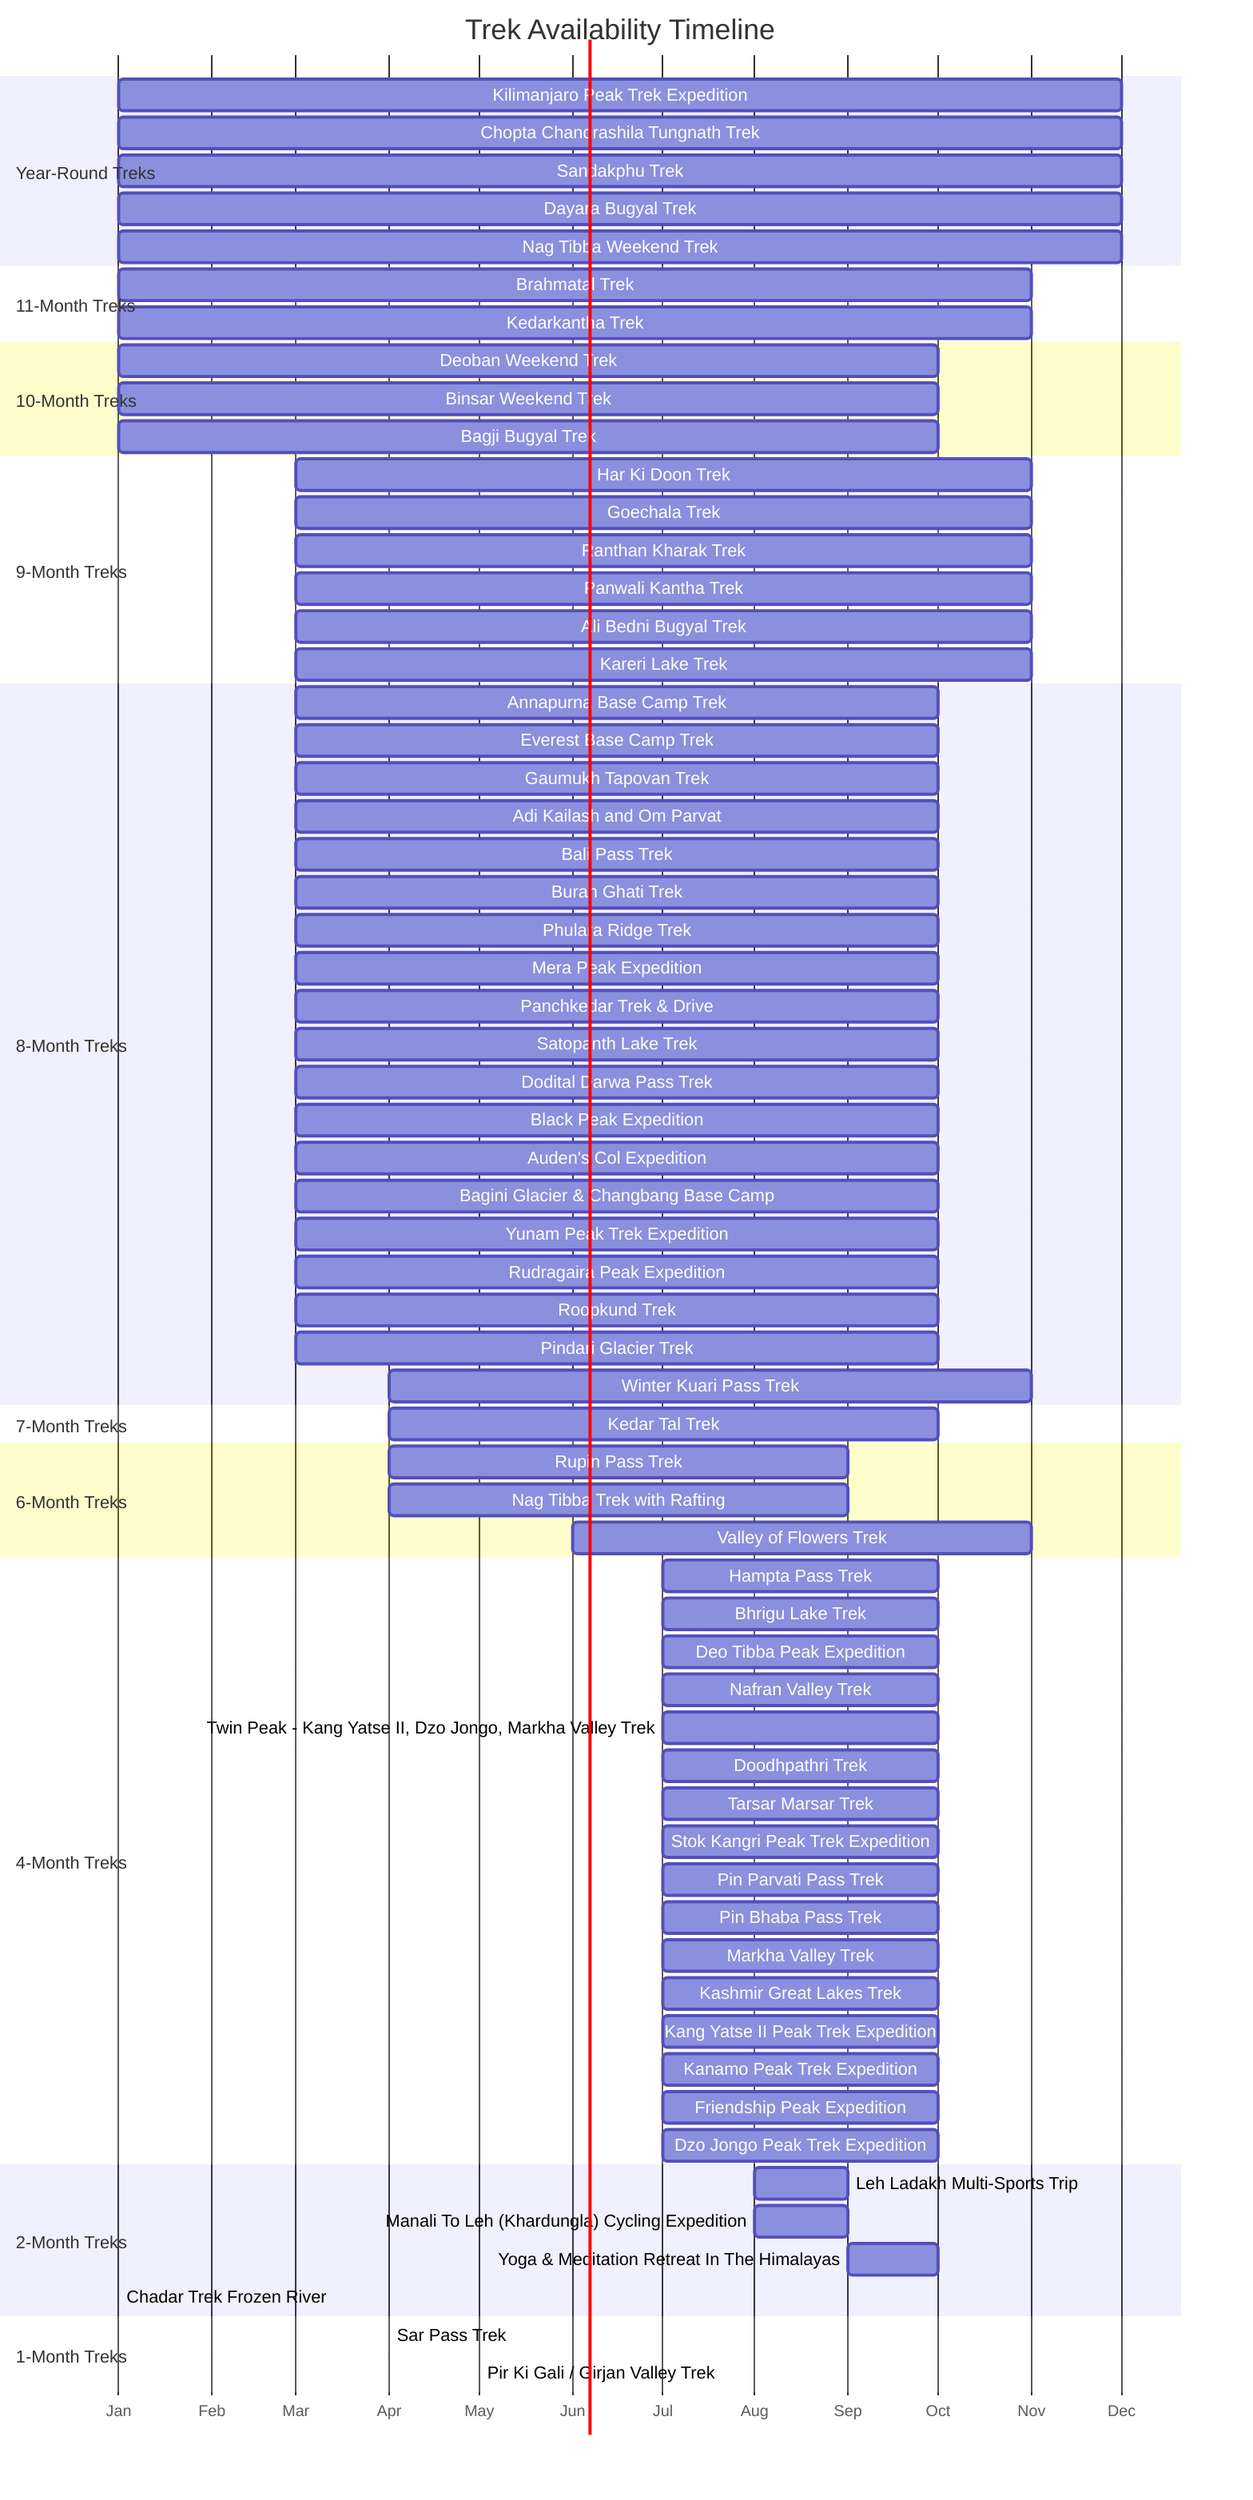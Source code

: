 gantt
    title Trek Availability Timeline
    dateFormat  MM
    axisFormat %b
    tickInterval 1month

    section Year-Round Treks
    Kilimanjaro Peak Trek Expedition : 01, 12
    Chopta Chandrashila Tungnath Trek : 01, 12
    Sandakphu Trek : 01, 12
    Dayara Bugyal Trek : 01, 12
    Nag Tibba Weekend Trek : 01, 12

    section 11-Month Treks
    Brahmatal Trek : 01, 11
    Kedarkantha Trek : 01, 11

    section 10-Month Treks
    Deoban Weekend Trek : 01, 10
    Binsar Weekend Trek : 01, 10
    Bagji Bugyal Trek : 01, 10

    section 9-Month Treks
    Har Ki Doon Trek : 03, 11
    Goechala Trek : 03, 11
    Ranthan Kharak Trek : 03, 11
    Panwali Kantha Trek : 03, 11
    Ali Bedni Bugyal Trek : 03, 11
    Kareri Lake Trek : 03, 11

    section 8-Month Treks
    Annapurna Base Camp Trek : 03, 10
    Everest Base Camp Trek : 03, 10
    Gaumukh Tapovan Trek : 03, 10
    Adi Kailash and Om Parvat : 03, 10
    Bali Pass Trek : 03, 10
    Buran Ghati Trek : 03, 10
    Phulara Ridge Trek : 03, 10
    Mera Peak Expedition : 03, 10
    Panchkedar Trek & Drive : 03, 10
    Satopanth Lake Trek : 03, 10
    Dodital Darwa Pass Trek : 03, 10
    Black Peak Expedition : 03, 10
    Auden's Col Expedition : 03, 10
    Bagini Glacier & Changbang Base Camp : 03, 10
    Yunam Peak Trek Expedition : 03, 10
    Rudragaira Peak Expedition : 03, 10
    Roopkund Trek : 03, 10
    Pindari Glacier Trek : 03, 10
    Winter Kuari Pass Trek : 04, 11

    section 7-Month Treks
    Kedar Tal Trek : 04, 10

    section 6-Month Treks
    Rupin Pass Trek : 04, 09
    Nag Tibba Trek with Rafting : 04, 09
    Valley of Flowers Trek : 06, 11

    section 4-Month Treks
    Hampta Pass Trek : 07, 10
    Bhrigu Lake Trek : 07, 10
    Deo Tibba Peak Expedition : 07, 10
    Nafran Valley Trek : 07, 10
    Twin Peak - Kang Yatse II, Dzo Jongo, Markha Valley Trek : 07, 10
    Doodhpathri Trek : 07, 10
    Tarsar Marsar Trek : 07, 10
    Stok Kangri Peak Trek Expedition : 07, 10
    Pin Parvati Pass Trek : 07, 10
    Pin Bhaba Pass Trek : 07, 10
    Markha Valley Trek : 07, 10
    Kashmir Great Lakes Trek : 07, 10
    Kang Yatse II Peak Trek Expedition : 07, 10
    Kanamo Peak Trek Expedition : 07, 10
    Friendship Peak Expedition : 07, 10
    Dzo Jongo Peak Trek Expedition : 07, 10

    section 2-Month Treks
    Leh Ladakh Multi-Sports Trip : 08, 09
    Manali To Leh (Khardungla) Cycling Expedition : 08, 09
    Yoga & Meditation Retreat In The Himalayas : 09, 10
    Chadar Trek Frozen River : 12, 01

    section 1-Month Treks
    Sar Pass Trek : 04, 04
    Pir Ki Gali / Girjan Valley Trek : 05, 05